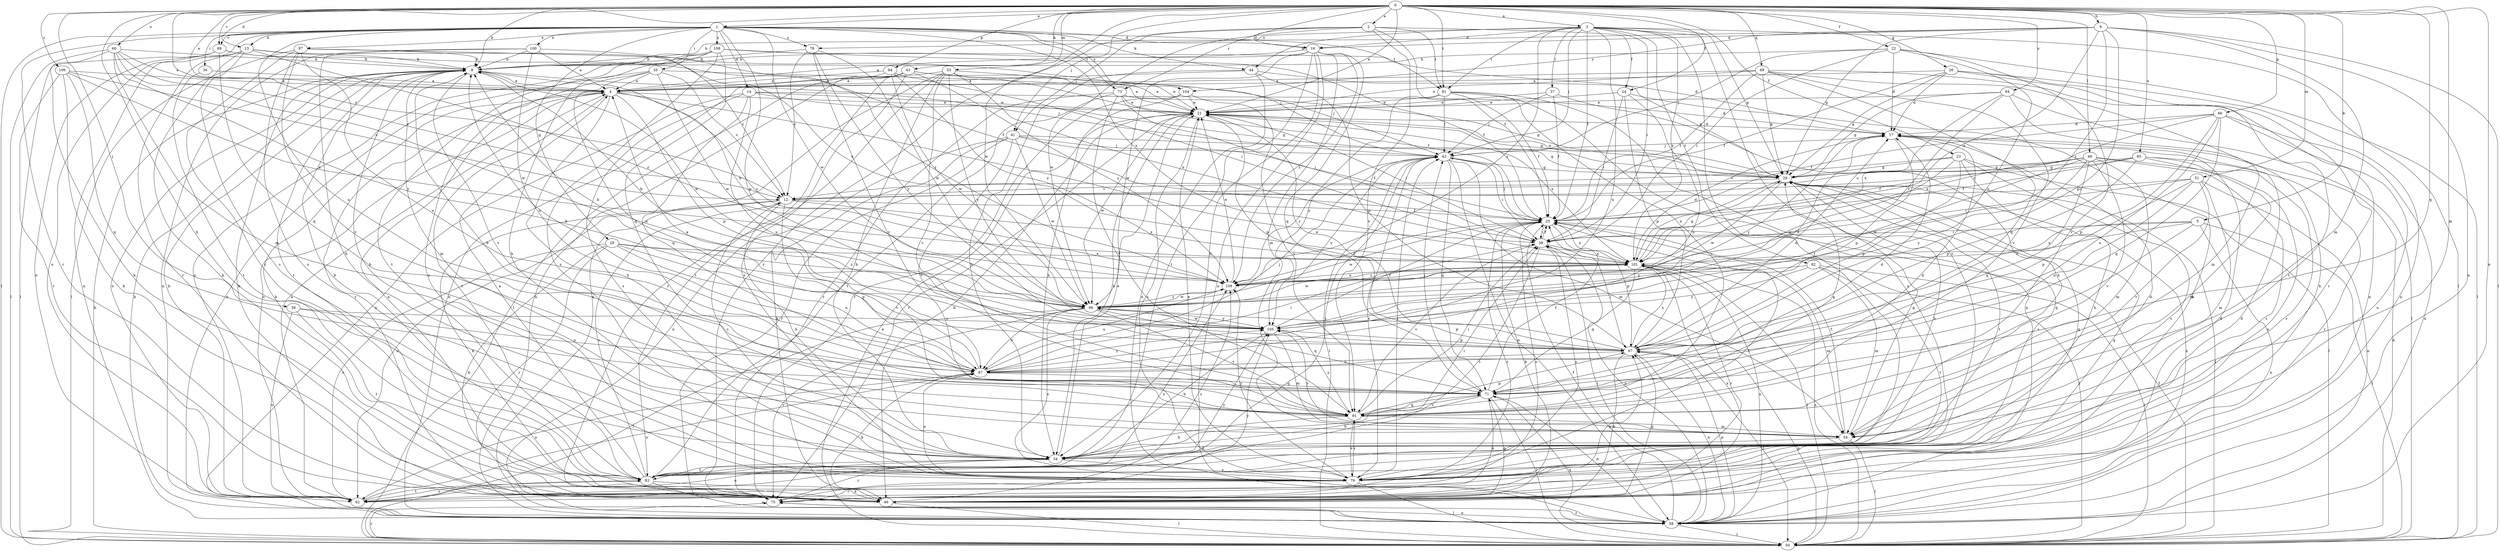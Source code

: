 strict digraph  {
0;
1;
2;
3;
4;
5;
6;
8;
12;
13;
14;
16;
17;
21;
22;
23;
24;
25;
26;
28;
29;
34;
35;
36;
37;
38;
39;
41;
42;
43;
44;
46;
48;
50;
51;
53;
54;
58;
60;
62;
64;
66;
67;
69;
71;
73;
75;
78;
79;
81;
82;
83;
84;
85;
87;
89;
91;
96;
97;
100;
101;
104;
105;
106;
108;
109;
0 -> 1  [label=a];
0 -> 2  [label=a];
0 -> 3  [label=a];
0 -> 4  [label=a];
0 -> 5  [label=b];
0 -> 6  [label=b];
0 -> 8  [label=b];
0 -> 12  [label=c];
0 -> 13  [label=d];
0 -> 21  [label=e];
0 -> 22  [label=f];
0 -> 23  [label=f];
0 -> 24  [label=f];
0 -> 26  [label=g];
0 -> 34  [label=h];
0 -> 39  [label=j];
0 -> 41  [label=j];
0 -> 43  [label=k];
0 -> 48  [label=l];
0 -> 51  [label=m];
0 -> 53  [label=m];
0 -> 54  [label=m];
0 -> 58  [label=n];
0 -> 60  [label=o];
0 -> 64  [label=p];
0 -> 66  [label=p];
0 -> 69  [label=q];
0 -> 71  [label=q];
0 -> 73  [label=r];
0 -> 81  [label=t];
0 -> 84  [label=u];
0 -> 85  [label=u];
0 -> 89  [label=v];
0 -> 96  [label=w];
0 -> 106  [label=z];
1 -> 13  [label=d];
1 -> 14  [label=d];
1 -> 16  [label=d];
1 -> 28  [label=g];
1 -> 35  [label=i];
1 -> 36  [label=i];
1 -> 44  [label=k];
1 -> 50  [label=l];
1 -> 62  [label=o];
1 -> 67  [label=p];
1 -> 73  [label=r];
1 -> 75  [label=r];
1 -> 78  [label=s];
1 -> 81  [label=t];
1 -> 87  [label=u];
1 -> 89  [label=v];
1 -> 96  [label=w];
1 -> 97  [label=x];
1 -> 100  [label=x];
1 -> 101  [label=x];
1 -> 104  [label=y];
1 -> 108  [label=z];
2 -> 16  [label=d];
2 -> 24  [label=f];
2 -> 25  [label=f];
2 -> 41  [label=j];
2 -> 75  [label=r];
2 -> 81  [label=t];
2 -> 91  [label=v];
2 -> 96  [label=w];
3 -> 16  [label=d];
3 -> 25  [label=f];
3 -> 29  [label=g];
3 -> 37  [label=i];
3 -> 38  [label=i];
3 -> 42  [label=j];
3 -> 44  [label=k];
3 -> 50  [label=l];
3 -> 78  [label=s];
3 -> 79  [label=s];
3 -> 81  [label=t];
3 -> 82  [label=t];
3 -> 83  [label=t];
3 -> 87  [label=u];
3 -> 101  [label=x];
3 -> 109  [label=z];
4 -> 21  [label=e];
4 -> 34  [label=h];
4 -> 38  [label=i];
4 -> 46  [label=k];
4 -> 62  [label=o];
4 -> 67  [label=p];
4 -> 75  [label=r];
4 -> 83  [label=t];
4 -> 109  [label=z];
5 -> 38  [label=i];
5 -> 50  [label=l];
5 -> 58  [label=n];
5 -> 71  [label=q];
5 -> 101  [label=x];
5 -> 109  [label=z];
6 -> 8  [label=b];
6 -> 16  [label=d];
6 -> 29  [label=g];
6 -> 50  [label=l];
6 -> 54  [label=m];
6 -> 58  [label=n];
6 -> 67  [label=p];
6 -> 101  [label=x];
6 -> 104  [label=y];
6 -> 109  [label=z];
8 -> 4  [label=a];
8 -> 42  [label=j];
8 -> 54  [label=m];
8 -> 62  [label=o];
8 -> 83  [label=t];
8 -> 91  [label=v];
8 -> 96  [label=w];
12 -> 25  [label=f];
12 -> 34  [label=h];
12 -> 46  [label=k];
12 -> 62  [label=o];
12 -> 91  [label=v];
12 -> 101  [label=x];
13 -> 8  [label=b];
13 -> 46  [label=k];
13 -> 58  [label=n];
13 -> 75  [label=r];
13 -> 79  [label=s];
13 -> 101  [label=x];
13 -> 109  [label=z];
14 -> 17  [label=d];
14 -> 21  [label=e];
14 -> 29  [label=g];
14 -> 58  [label=n];
14 -> 71  [label=q];
14 -> 79  [label=s];
14 -> 87  [label=u];
16 -> 4  [label=a];
16 -> 8  [label=b];
16 -> 34  [label=h];
16 -> 54  [label=m];
16 -> 58  [label=n];
16 -> 71  [label=q];
16 -> 83  [label=t];
16 -> 96  [label=w];
16 -> 109  [label=z];
17 -> 42  [label=j];
17 -> 67  [label=p];
17 -> 105  [label=y];
21 -> 17  [label=d];
21 -> 29  [label=g];
21 -> 34  [label=h];
21 -> 38  [label=i];
21 -> 46  [label=k];
21 -> 67  [label=p];
21 -> 75  [label=r];
21 -> 79  [label=s];
21 -> 96  [label=w];
21 -> 101  [label=x];
22 -> 8  [label=b];
22 -> 17  [label=d];
22 -> 38  [label=i];
22 -> 42  [label=j];
22 -> 50  [label=l];
22 -> 91  [label=v];
22 -> 105  [label=y];
23 -> 12  [label=c];
23 -> 29  [label=g];
23 -> 34  [label=h];
23 -> 50  [label=l];
23 -> 67  [label=p];
23 -> 79  [label=s];
23 -> 96  [label=w];
24 -> 21  [label=e];
24 -> 38  [label=i];
24 -> 46  [label=k];
24 -> 67  [label=p];
24 -> 87  [label=u];
25 -> 38  [label=i];
25 -> 42  [label=j];
25 -> 46  [label=k];
25 -> 50  [label=l];
25 -> 62  [label=o];
25 -> 67  [label=p];
25 -> 75  [label=r];
25 -> 96  [label=w];
25 -> 101  [label=x];
26 -> 4  [label=a];
26 -> 17  [label=d];
26 -> 25  [label=f];
26 -> 29  [label=g];
26 -> 58  [label=n];
26 -> 75  [label=r];
26 -> 83  [label=t];
28 -> 46  [label=k];
28 -> 62  [label=o];
28 -> 67  [label=p];
28 -> 75  [label=r];
28 -> 87  [label=u];
28 -> 101  [label=x];
28 -> 109  [label=z];
29 -> 12  [label=c];
29 -> 21  [label=e];
29 -> 34  [label=h];
29 -> 50  [label=l];
29 -> 58  [label=n];
29 -> 79  [label=s];
29 -> 83  [label=t];
29 -> 96  [label=w];
29 -> 101  [label=x];
34 -> 8  [label=b];
34 -> 12  [label=c];
34 -> 17  [label=d];
34 -> 21  [label=e];
34 -> 38  [label=i];
34 -> 62  [label=o];
34 -> 75  [label=r];
34 -> 79  [label=s];
34 -> 83  [label=t];
35 -> 4  [label=a];
35 -> 12  [label=c];
35 -> 21  [label=e];
35 -> 58  [label=n];
35 -> 79  [label=s];
35 -> 87  [label=u];
35 -> 96  [label=w];
36 -> 4  [label=a];
36 -> 83  [label=t];
37 -> 21  [label=e];
37 -> 25  [label=f];
37 -> 34  [label=h];
37 -> 42  [label=j];
38 -> 25  [label=f];
38 -> 58  [label=n];
38 -> 79  [label=s];
38 -> 83  [label=t];
38 -> 91  [label=v];
38 -> 101  [label=x];
39 -> 62  [label=o];
39 -> 83  [label=t];
39 -> 87  [label=u];
39 -> 105  [label=y];
41 -> 25  [label=f];
41 -> 29  [label=g];
41 -> 42  [label=j];
41 -> 46  [label=k];
41 -> 58  [label=n];
41 -> 75  [label=r];
41 -> 91  [label=v];
41 -> 96  [label=w];
42 -> 29  [label=g];
42 -> 38  [label=i];
42 -> 50  [label=l];
42 -> 54  [label=m];
42 -> 58  [label=n];
42 -> 71  [label=q];
42 -> 79  [label=s];
42 -> 105  [label=y];
42 -> 109  [label=z];
43 -> 4  [label=a];
43 -> 21  [label=e];
43 -> 42  [label=j];
43 -> 50  [label=l];
43 -> 58  [label=n];
43 -> 79  [label=s];
43 -> 83  [label=t];
43 -> 109  [label=z];
44 -> 4  [label=a];
44 -> 29  [label=g];
44 -> 34  [label=h];
44 -> 58  [label=n];
44 -> 67  [label=p];
46 -> 4  [label=a];
46 -> 17  [label=d];
46 -> 29  [label=g];
46 -> 50  [label=l];
46 -> 67  [label=p];
46 -> 71  [label=q];
46 -> 101  [label=x];
46 -> 109  [label=z];
48 -> 12  [label=c];
48 -> 25  [label=f];
48 -> 29  [label=g];
48 -> 54  [label=m];
48 -> 62  [label=o];
48 -> 71  [label=q];
48 -> 79  [label=s];
48 -> 91  [label=v];
48 -> 96  [label=w];
48 -> 105  [label=y];
50 -> 8  [label=b];
50 -> 17  [label=d];
50 -> 21  [label=e];
50 -> 25  [label=f];
50 -> 67  [label=p];
50 -> 71  [label=q];
50 -> 75  [label=r];
50 -> 101  [label=x];
51 -> 12  [label=c];
51 -> 38  [label=i];
51 -> 54  [label=m];
51 -> 58  [label=n];
51 -> 67  [label=p];
51 -> 87  [label=u];
51 -> 91  [label=v];
53 -> 4  [label=a];
53 -> 21  [label=e];
53 -> 25  [label=f];
53 -> 34  [label=h];
53 -> 58  [label=n];
53 -> 75  [label=r];
53 -> 91  [label=v];
53 -> 101  [label=x];
53 -> 105  [label=y];
54 -> 25  [label=f];
54 -> 29  [label=g];
54 -> 34  [label=h];
54 -> 50  [label=l];
54 -> 105  [label=y];
58 -> 8  [label=b];
58 -> 25  [label=f];
58 -> 38  [label=i];
58 -> 50  [label=l];
58 -> 67  [label=p];
58 -> 75  [label=r];
58 -> 101  [label=x];
60 -> 4  [label=a];
60 -> 8  [label=b];
60 -> 12  [label=c];
60 -> 46  [label=k];
60 -> 50  [label=l];
60 -> 54  [label=m];
60 -> 96  [label=w];
60 -> 105  [label=y];
62 -> 4  [label=a];
62 -> 8  [label=b];
62 -> 83  [label=t];
62 -> 87  [label=u];
62 -> 109  [label=z];
64 -> 4  [label=a];
64 -> 38  [label=i];
64 -> 58  [label=n];
64 -> 96  [label=w];
64 -> 109  [label=z];
66 -> 17  [label=d];
66 -> 25  [label=f];
66 -> 58  [label=n];
66 -> 62  [label=o];
66 -> 67  [label=p];
66 -> 71  [label=q];
66 -> 87  [label=u];
66 -> 101  [label=x];
67 -> 17  [label=d];
67 -> 21  [label=e];
67 -> 38  [label=i];
67 -> 46  [label=k];
67 -> 50  [label=l];
67 -> 58  [label=n];
67 -> 87  [label=u];
67 -> 101  [label=x];
69 -> 4  [label=a];
69 -> 21  [label=e];
69 -> 25  [label=f];
69 -> 29  [label=g];
69 -> 46  [label=k];
69 -> 58  [label=n];
69 -> 71  [label=q];
69 -> 91  [label=v];
71 -> 17  [label=d];
71 -> 25  [label=f];
71 -> 34  [label=h];
71 -> 42  [label=j];
71 -> 46  [label=k];
71 -> 50  [label=l];
71 -> 58  [label=n];
71 -> 91  [label=v];
73 -> 21  [label=e];
73 -> 29  [label=g];
73 -> 38  [label=i];
73 -> 75  [label=r];
73 -> 83  [label=t];
73 -> 91  [label=v];
75 -> 8  [label=b];
75 -> 17  [label=d];
75 -> 58  [label=n];
75 -> 67  [label=p];
75 -> 105  [label=y];
78 -> 8  [label=b];
78 -> 12  [label=c];
78 -> 91  [label=v];
78 -> 96  [label=w];
78 -> 105  [label=y];
79 -> 21  [label=e];
79 -> 25  [label=f];
79 -> 29  [label=g];
79 -> 42  [label=j];
79 -> 50  [label=l];
79 -> 75  [label=r];
79 -> 87  [label=u];
79 -> 91  [label=v];
79 -> 109  [label=z];
81 -> 21  [label=e];
81 -> 25  [label=f];
81 -> 42  [label=j];
81 -> 58  [label=n];
81 -> 79  [label=s];
81 -> 91  [label=v];
81 -> 105  [label=y];
82 -> 50  [label=l];
82 -> 54  [label=m];
82 -> 83  [label=t];
82 -> 105  [label=y];
82 -> 109  [label=z];
83 -> 4  [label=a];
83 -> 8  [label=b];
83 -> 12  [label=c];
83 -> 42  [label=j];
83 -> 46  [label=k];
83 -> 58  [label=n];
83 -> 62  [label=o];
83 -> 105  [label=y];
84 -> 21  [label=e];
84 -> 29  [label=g];
84 -> 50  [label=l];
84 -> 54  [label=m];
84 -> 101  [label=x];
84 -> 109  [label=z];
85 -> 12  [label=c];
85 -> 25  [label=f];
85 -> 29  [label=g];
85 -> 54  [label=m];
85 -> 67  [label=p];
85 -> 75  [label=r];
85 -> 79  [label=s];
87 -> 4  [label=a];
87 -> 8  [label=b];
87 -> 38  [label=i];
87 -> 42  [label=j];
87 -> 46  [label=k];
87 -> 62  [label=o];
87 -> 71  [label=q];
87 -> 105  [label=y];
89 -> 8  [label=b];
89 -> 25  [label=f];
89 -> 50  [label=l];
89 -> 62  [label=o];
89 -> 71  [label=q];
91 -> 8  [label=b];
91 -> 17  [label=d];
91 -> 29  [label=g];
91 -> 34  [label=h];
91 -> 38  [label=i];
91 -> 54  [label=m];
91 -> 67  [label=p];
91 -> 71  [label=q];
91 -> 79  [label=s];
91 -> 105  [label=y];
96 -> 8  [label=b];
96 -> 50  [label=l];
96 -> 67  [label=p];
96 -> 71  [label=q];
96 -> 75  [label=r];
96 -> 79  [label=s];
96 -> 87  [label=u];
96 -> 91  [label=v];
96 -> 105  [label=y];
96 -> 109  [label=z];
97 -> 8  [label=b];
97 -> 12  [label=c];
97 -> 42  [label=j];
97 -> 50  [label=l];
97 -> 79  [label=s];
97 -> 83  [label=t];
97 -> 87  [label=u];
97 -> 91  [label=v];
100 -> 4  [label=a];
100 -> 8  [label=b];
100 -> 34  [label=h];
100 -> 58  [label=n];
100 -> 87  [label=u];
100 -> 109  [label=z];
101 -> 17  [label=d];
101 -> 29  [label=g];
101 -> 50  [label=l];
101 -> 54  [label=m];
101 -> 71  [label=q];
101 -> 75  [label=r];
101 -> 96  [label=w];
101 -> 109  [label=z];
104 -> 21  [label=e];
104 -> 34  [label=h];
104 -> 75  [label=r];
104 -> 91  [label=v];
105 -> 8  [label=b];
105 -> 17  [label=d];
105 -> 25  [label=f];
105 -> 34  [label=h];
105 -> 54  [label=m];
105 -> 67  [label=p];
105 -> 96  [label=w];
106 -> 4  [label=a];
106 -> 12  [label=c];
106 -> 46  [label=k];
106 -> 71  [label=q];
106 -> 75  [label=r];
106 -> 101  [label=x];
108 -> 8  [label=b];
108 -> 17  [label=d];
108 -> 25  [label=f];
108 -> 34  [label=h];
108 -> 62  [label=o];
108 -> 71  [label=q];
108 -> 79  [label=s];
108 -> 83  [label=t];
109 -> 8  [label=b];
109 -> 21  [label=e];
109 -> 25  [label=f];
109 -> 87  [label=u];
109 -> 96  [label=w];
109 -> 101  [label=x];
}
